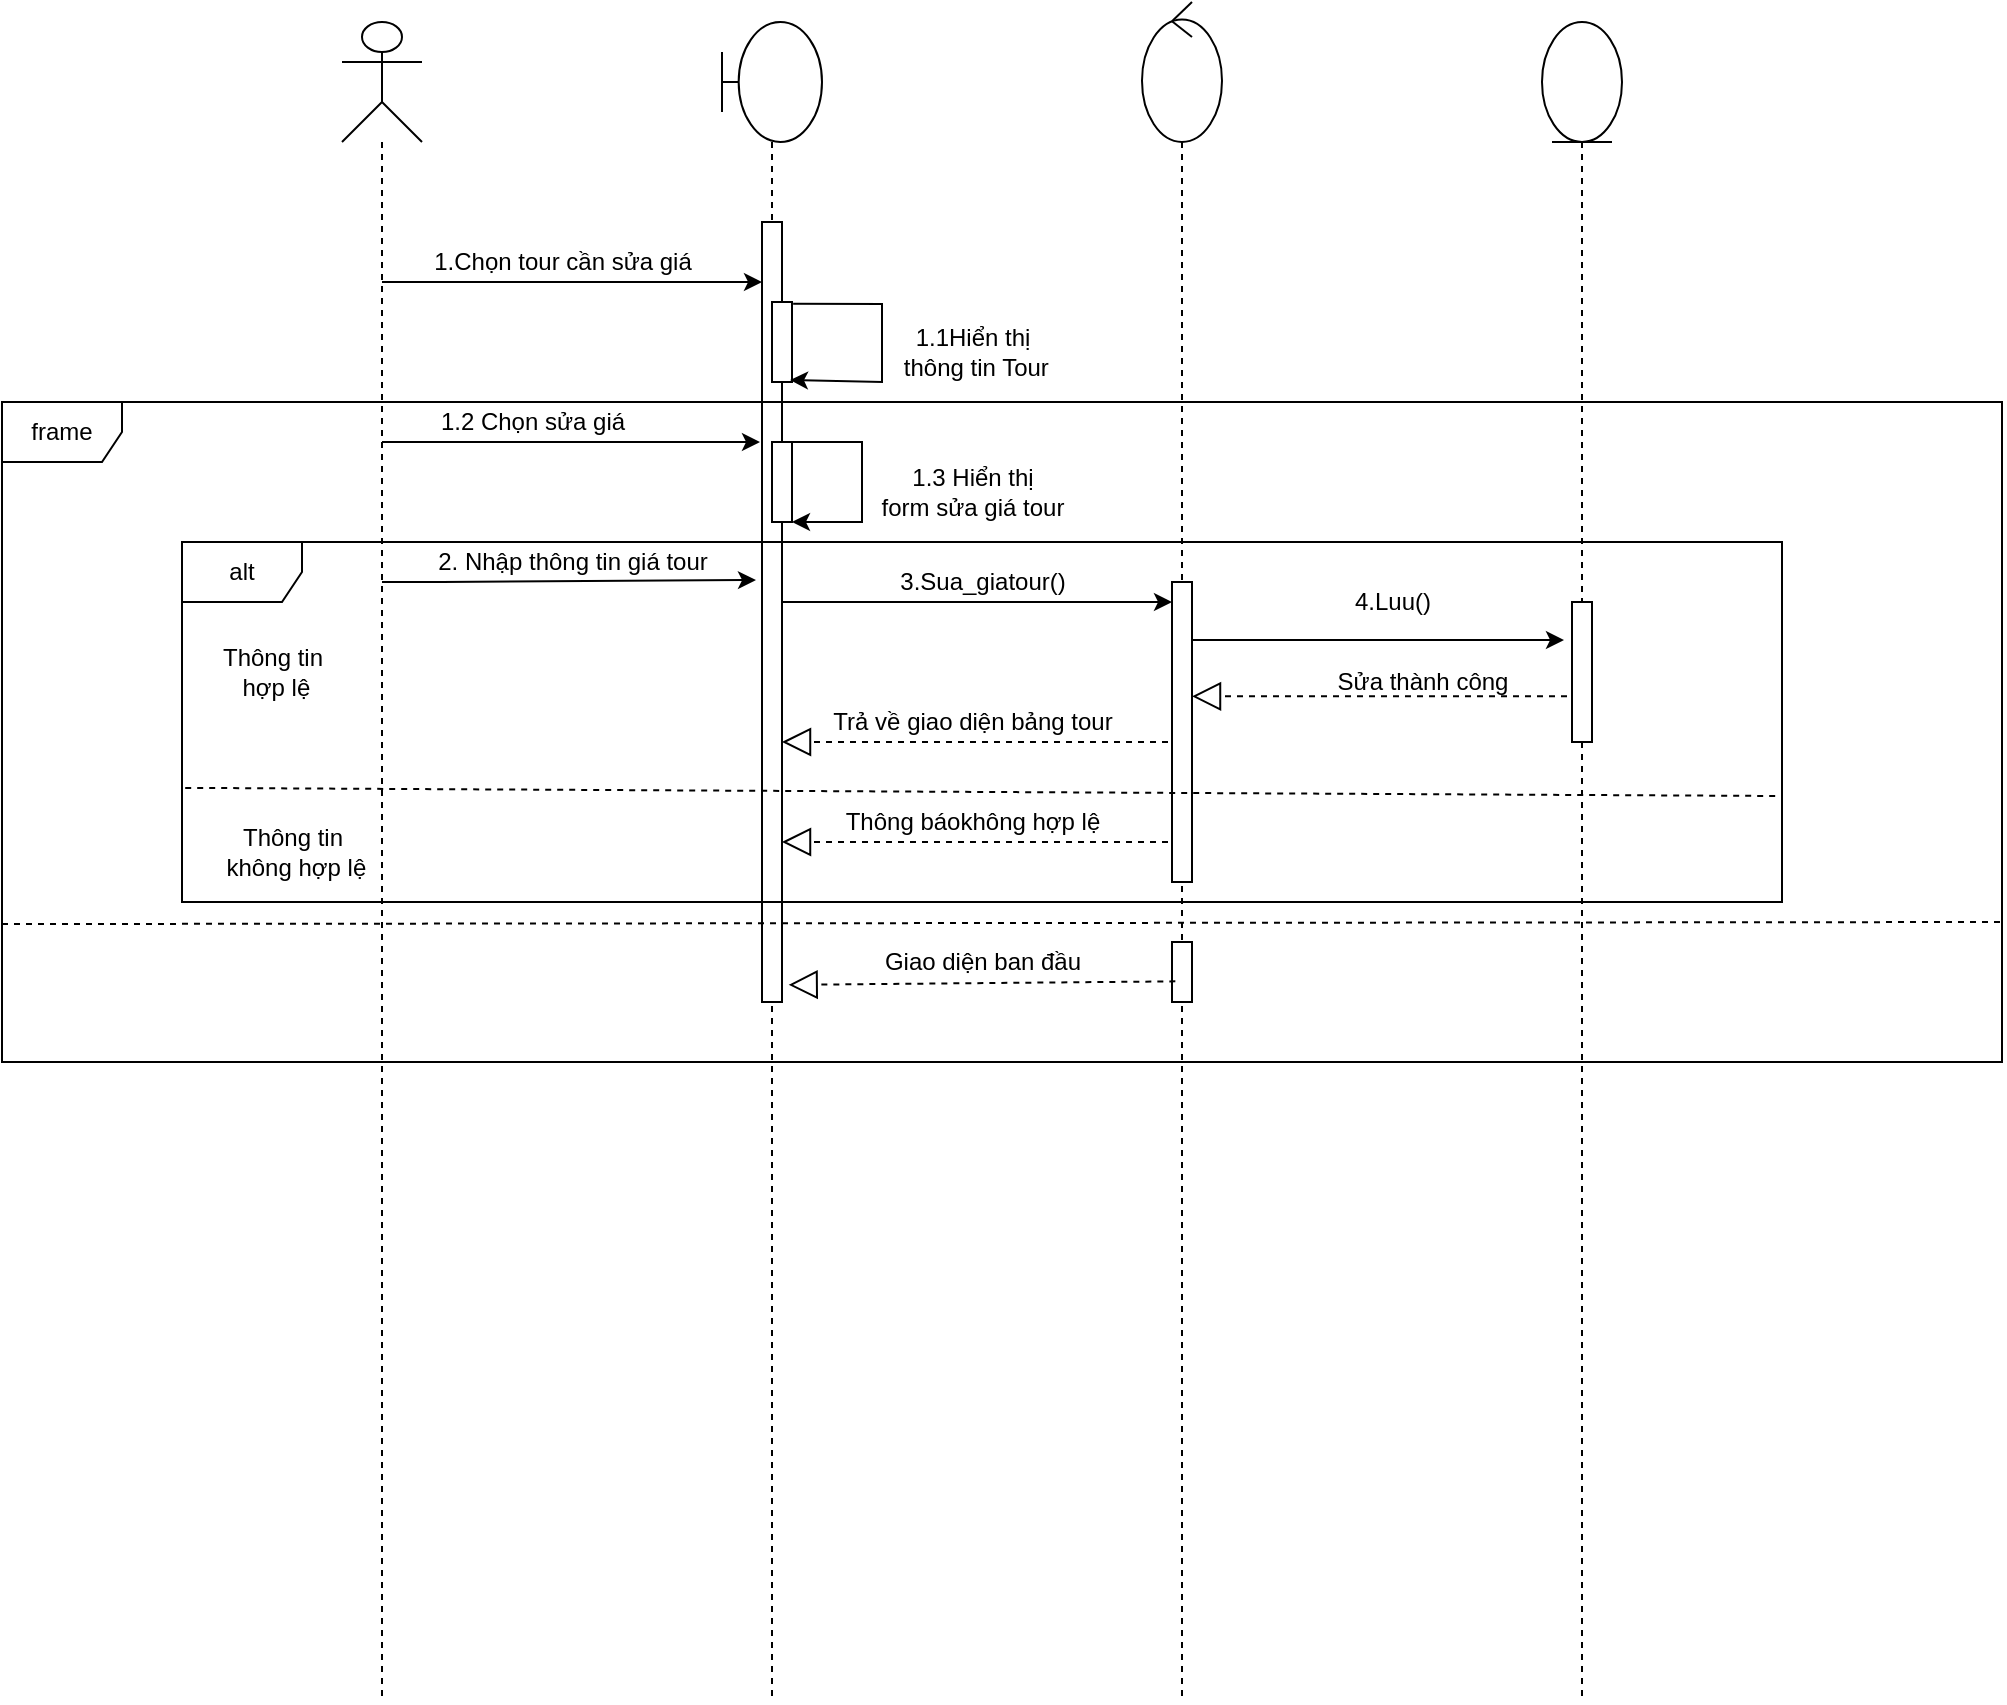 <mxfile version="14.4.3" type="device"><diagram id="2lqsoW5BkfzF8atOeERj" name="Page-1"><mxGraphModel dx="2067" dy="706" grid="1" gridSize="10" guides="1" tooltips="1" connect="1" arrows="1" fold="1" page="1" pageScale="1" pageWidth="850" pageHeight="1100" math="0" shadow="0"><root><mxCell id="0"/><mxCell id="1" parent="0"/><mxCell id="T7bo3PKbaoeqyvtfbfqU-1" value="" style="shape=umlLifeline;participant=umlActor;perimeter=lifelinePerimeter;whiteSpace=wrap;html=1;container=1;collapsible=0;recursiveResize=0;verticalAlign=top;spacingTop=36;outlineConnect=0;size=60;" vertex="1" parent="1"><mxGeometry x="120" y="40" width="40" height="840" as="geometry"/></mxCell><mxCell id="T7bo3PKbaoeqyvtfbfqU-2" value="" style="shape=umlLifeline;participant=umlBoundary;perimeter=lifelinePerimeter;whiteSpace=wrap;html=1;container=1;collapsible=0;recursiveResize=0;verticalAlign=top;spacingTop=36;outlineConnect=0;size=60;" vertex="1" parent="1"><mxGeometry x="310" y="40" width="50" height="840" as="geometry"/></mxCell><mxCell id="T7bo3PKbaoeqyvtfbfqU-6" value="" style="html=1;points=[];perimeter=orthogonalPerimeter;" vertex="1" parent="T7bo3PKbaoeqyvtfbfqU-2"><mxGeometry x="20" y="100" width="10" height="390" as="geometry"/></mxCell><mxCell id="T7bo3PKbaoeqyvtfbfqU-8" value="" style="html=1;points=[];perimeter=orthogonalPerimeter;" vertex="1" parent="T7bo3PKbaoeqyvtfbfqU-2"><mxGeometry x="25" y="140" width="10" height="40" as="geometry"/></mxCell><mxCell id="T7bo3PKbaoeqyvtfbfqU-9" value="" style="endArrow=classic;html=1;exitX=1.057;exitY=0.021;exitDx=0;exitDy=0;exitPerimeter=0;rounded=0;" edge="1" parent="T7bo3PKbaoeqyvtfbfqU-2" source="T7bo3PKbaoeqyvtfbfqU-8"><mxGeometry width="50" height="50" relative="1" as="geometry"><mxPoint x="70" y="240" as="sourcePoint"/><mxPoint x="34" y="179" as="targetPoint"/><Array as="points"><mxPoint x="80" y="141"/><mxPoint x="80" y="180"/></Array></mxGeometry></mxCell><mxCell id="T7bo3PKbaoeqyvtfbfqU-13" value="" style="html=1;points=[];perimeter=orthogonalPerimeter;" vertex="1" parent="T7bo3PKbaoeqyvtfbfqU-2"><mxGeometry x="25" y="210" width="10" height="40" as="geometry"/></mxCell><mxCell id="T7bo3PKbaoeqyvtfbfqU-14" value="" style="endArrow=classic;html=1;exitX=0.771;exitY=0;exitDx=0;exitDy=0;exitPerimeter=0;entryX=1;entryY=1;entryDx=0;entryDy=0;entryPerimeter=0;rounded=0;" edge="1" parent="T7bo3PKbaoeqyvtfbfqU-2" source="T7bo3PKbaoeqyvtfbfqU-13" target="T7bo3PKbaoeqyvtfbfqU-13"><mxGeometry width="50" height="50" relative="1" as="geometry"><mxPoint x="60" y="320" as="sourcePoint"/><mxPoint x="70" y="280" as="targetPoint"/><Array as="points"><mxPoint x="70" y="210"/><mxPoint x="70" y="250"/></Array></mxGeometry></mxCell><mxCell id="T7bo3PKbaoeqyvtfbfqU-3" value="" style="shape=umlLifeline;participant=umlControl;perimeter=lifelinePerimeter;whiteSpace=wrap;html=1;container=1;collapsible=0;recursiveResize=0;verticalAlign=top;spacingTop=36;outlineConnect=0;size=70;" vertex="1" parent="1"><mxGeometry x="520" y="30" width="40" height="850" as="geometry"/></mxCell><mxCell id="T7bo3PKbaoeqyvtfbfqU-19" value="" style="html=1;points=[];perimeter=orthogonalPerimeter;" vertex="1" parent="T7bo3PKbaoeqyvtfbfqU-3"><mxGeometry x="15" y="290" width="10" height="150" as="geometry"/></mxCell><mxCell id="T7bo3PKbaoeqyvtfbfqU-30" value="" style="html=1;points=[];perimeter=orthogonalPerimeter;" vertex="1" parent="T7bo3PKbaoeqyvtfbfqU-3"><mxGeometry x="15" y="470" width="10" height="30" as="geometry"/></mxCell><mxCell id="T7bo3PKbaoeqyvtfbfqU-4" value="" style="shape=umlLifeline;participant=umlEntity;perimeter=lifelinePerimeter;whiteSpace=wrap;html=1;container=1;collapsible=0;recursiveResize=0;verticalAlign=top;spacingTop=36;outlineConnect=0;size=60;" vertex="1" parent="1"><mxGeometry x="720" y="40" width="40" height="840" as="geometry"/></mxCell><mxCell id="T7bo3PKbaoeqyvtfbfqU-23" value="" style="html=1;points=[];perimeter=orthogonalPerimeter;" vertex="1" parent="T7bo3PKbaoeqyvtfbfqU-4"><mxGeometry x="15" y="290" width="10" height="70" as="geometry"/></mxCell><mxCell id="T7bo3PKbaoeqyvtfbfqU-5" value="" style="endArrow=classic;html=1;" edge="1" parent="1" source="T7bo3PKbaoeqyvtfbfqU-1"><mxGeometry width="50" height="50" relative="1" as="geometry"><mxPoint x="400" y="380" as="sourcePoint"/><mxPoint x="330" y="170" as="targetPoint"/><Array as="points"><mxPoint x="270" y="170"/></Array></mxGeometry></mxCell><mxCell id="T7bo3PKbaoeqyvtfbfqU-7" value="1.Chọn tour cần sửa giá" style="text;html=1;align=center;verticalAlign=middle;resizable=0;points=[];autosize=1;" vertex="1" parent="1"><mxGeometry x="160" y="150" width="140" height="20" as="geometry"/></mxCell><mxCell id="T7bo3PKbaoeqyvtfbfqU-10" value="1.1Hiển thị&lt;br&gt;&amp;nbsp;thông tin Tour" style="text;html=1;align=center;verticalAlign=middle;resizable=0;points=[];autosize=1;" vertex="1" parent="1"><mxGeometry x="390" y="190" width="90" height="30" as="geometry"/></mxCell><mxCell id="T7bo3PKbaoeqyvtfbfqU-11" value="" style="endArrow=classic;html=1;" edge="1" parent="1" source="T7bo3PKbaoeqyvtfbfqU-1"><mxGeometry width="50" height="50" relative="1" as="geometry"><mxPoint x="140" y="241" as="sourcePoint"/><mxPoint x="329" y="250" as="targetPoint"/></mxGeometry></mxCell><mxCell id="T7bo3PKbaoeqyvtfbfqU-12" value="1.2 Chọn sửa giá" style="text;html=1;align=center;verticalAlign=middle;resizable=0;points=[];autosize=1;" vertex="1" parent="1"><mxGeometry x="160" y="230" width="110" height="20" as="geometry"/></mxCell><mxCell id="T7bo3PKbaoeqyvtfbfqU-15" value="1.3 Hiển thị &lt;br&gt;form sửa giá tour" style="text;html=1;align=center;verticalAlign=middle;resizable=0;points=[];autosize=1;" vertex="1" parent="1"><mxGeometry x="380" y="260" width="110" height="30" as="geometry"/></mxCell><mxCell id="T7bo3PKbaoeqyvtfbfqU-16" value="" style="endArrow=classic;html=1;" edge="1" parent="1" source="T7bo3PKbaoeqyvtfbfqU-1"><mxGeometry width="50" height="50" relative="1" as="geometry"><mxPoint x="250" y="410" as="sourcePoint"/><mxPoint x="327" y="319" as="targetPoint"/><Array as="points"><mxPoint x="160" y="320"/></Array></mxGeometry></mxCell><mxCell id="T7bo3PKbaoeqyvtfbfqU-17" value="2. Nhập thông tin giá tour" style="text;html=1;align=center;verticalAlign=middle;resizable=0;points=[];autosize=1;" vertex="1" parent="1"><mxGeometry x="160" y="300" width="150" height="20" as="geometry"/></mxCell><mxCell id="T7bo3PKbaoeqyvtfbfqU-18" value="" style="endArrow=classic;html=1;" edge="1" parent="1" source="T7bo3PKbaoeqyvtfbfqU-6" target="T7bo3PKbaoeqyvtfbfqU-19"><mxGeometry width="50" height="50" relative="1" as="geometry"><mxPoint x="270" y="350" as="sourcePoint"/><mxPoint x="320" y="300" as="targetPoint"/><Array as="points"><mxPoint x="520" y="330"/></Array></mxGeometry></mxCell><mxCell id="T7bo3PKbaoeqyvtfbfqU-21" value="3.Sua_giatour()" style="text;html=1;align=center;verticalAlign=middle;resizable=0;points=[];autosize=1;" vertex="1" parent="1"><mxGeometry x="390" y="310" width="100" height="20" as="geometry"/></mxCell><mxCell id="T7bo3PKbaoeqyvtfbfqU-22" value="" style="endArrow=classic;html=1;" edge="1" parent="1" source="T7bo3PKbaoeqyvtfbfqU-19"><mxGeometry width="50" height="50" relative="1" as="geometry"><mxPoint x="370" y="390" as="sourcePoint"/><mxPoint x="731" y="349" as="targetPoint"/></mxGeometry></mxCell><mxCell id="T7bo3PKbaoeqyvtfbfqU-24" value="4.Luu()" style="text;html=1;align=center;verticalAlign=middle;resizable=0;points=[];autosize=1;" vertex="1" parent="1"><mxGeometry x="620" y="320" width="50" height="20" as="geometry"/></mxCell><mxCell id="T7bo3PKbaoeqyvtfbfqU-25" value="" style="endArrow=block;dashed=1;endFill=0;endSize=12;html=1;exitX=-0.25;exitY=0.674;exitDx=0;exitDy=0;exitPerimeter=0;" edge="1" parent="1" source="T7bo3PKbaoeqyvtfbfqU-23" target="T7bo3PKbaoeqyvtfbfqU-19"><mxGeometry width="160" relative="1" as="geometry"><mxPoint x="737" y="375" as="sourcePoint"/><mxPoint x="470" y="450" as="targetPoint"/></mxGeometry></mxCell><mxCell id="T7bo3PKbaoeqyvtfbfqU-26" value="Sửa thành công" style="text;html=1;align=center;verticalAlign=middle;resizable=0;points=[];autosize=1;" vertex="1" parent="1"><mxGeometry x="610" y="360" width="100" height="20" as="geometry"/></mxCell><mxCell id="T7bo3PKbaoeqyvtfbfqU-28" value="" style="endArrow=block;dashed=1;endFill=0;endSize=12;html=1;" edge="1" parent="1"><mxGeometry width="160" relative="1" as="geometry"><mxPoint x="533" y="400" as="sourcePoint"/><mxPoint x="340" y="400" as="targetPoint"/></mxGeometry></mxCell><mxCell id="T7bo3PKbaoeqyvtfbfqU-29" value="Trả về giao diện bảng tour" style="text;html=1;align=center;verticalAlign=middle;resizable=0;points=[];autosize=1;" vertex="1" parent="1"><mxGeometry x="355" y="380" width="160" height="20" as="geometry"/></mxCell><mxCell id="T7bo3PKbaoeqyvtfbfqU-31" value="" style="endArrow=block;dashed=1;endFill=0;endSize=12;html=1;" edge="1" parent="1" target="T7bo3PKbaoeqyvtfbfqU-6"><mxGeometry width="160" relative="1" as="geometry"><mxPoint x="533" y="450" as="sourcePoint"/><mxPoint x="440" y="430" as="targetPoint"/></mxGeometry></mxCell><mxCell id="T7bo3PKbaoeqyvtfbfqU-32" value="Thông báokhông hợp lệ" style="text;html=1;align=center;verticalAlign=middle;resizable=0;points=[];autosize=1;" vertex="1" parent="1"><mxGeometry x="365" y="430" width="140" height="20" as="geometry"/></mxCell><mxCell id="T7bo3PKbaoeqyvtfbfqU-33" value="alt" style="shape=umlFrame;whiteSpace=wrap;html=1;" vertex="1" parent="1"><mxGeometry x="40" y="300" width="800" height="180" as="geometry"/></mxCell><mxCell id="T7bo3PKbaoeqyvtfbfqU-35" value="" style="endArrow=block;dashed=1;endFill=0;endSize=12;html=1;exitX=0.167;exitY=0.656;exitDx=0;exitDy=0;exitPerimeter=0;entryX=1.333;entryY=0.978;entryDx=0;entryDy=0;entryPerimeter=0;" edge="1" parent="1" source="T7bo3PKbaoeqyvtfbfqU-30" target="T7bo3PKbaoeqyvtfbfqU-6"><mxGeometry width="160" relative="1" as="geometry"><mxPoint x="532" y="512" as="sourcePoint"/><mxPoint x="344" y="520" as="targetPoint"/></mxGeometry></mxCell><mxCell id="T7bo3PKbaoeqyvtfbfqU-36" value="Giao diện ban đầu" style="text;html=1;align=center;verticalAlign=middle;resizable=0;points=[];autosize=1;" vertex="1" parent="1"><mxGeometry x="385" y="500" width="110" height="20" as="geometry"/></mxCell><mxCell id="T7bo3PKbaoeqyvtfbfqU-37" value="Thông tin&lt;br&gt;&amp;nbsp;hợp lệ" style="text;html=1;align=center;verticalAlign=middle;resizable=0;points=[];autosize=1;" vertex="1" parent="1"><mxGeometry x="50" y="350" width="70" height="30" as="geometry"/></mxCell><mxCell id="T7bo3PKbaoeqyvtfbfqU-38" value="Thông tin&lt;br&gt;&amp;nbsp;không hợp lệ" style="text;html=1;align=center;verticalAlign=middle;resizable=0;points=[];autosize=1;" vertex="1" parent="1"><mxGeometry x="50" y="440" width="90" height="30" as="geometry"/></mxCell><mxCell id="T7bo3PKbaoeqyvtfbfqU-39" value="" style="endArrow=none;dashed=1;html=1;exitX=0.002;exitY=0.683;exitDx=0;exitDy=0;exitPerimeter=0;" edge="1" parent="1" source="T7bo3PKbaoeqyvtfbfqU-33"><mxGeometry width="50" height="50" relative="1" as="geometry"><mxPoint x="300" y="360" as="sourcePoint"/><mxPoint x="839" y="427" as="targetPoint"/></mxGeometry></mxCell><mxCell id="T7bo3PKbaoeqyvtfbfqU-40" value="frame" style="shape=umlFrame;whiteSpace=wrap;html=1;" vertex="1" parent="1"><mxGeometry x="-50" y="230" width="1000" height="330" as="geometry"/></mxCell><mxCell id="T7bo3PKbaoeqyvtfbfqU-41" value="" style="endArrow=none;dashed=1;html=1;exitX=0;exitY=0.791;exitDx=0;exitDy=0;exitPerimeter=0;" edge="1" parent="1" source="T7bo3PKbaoeqyvtfbfqU-40"><mxGeometry width="50" height="50" relative="1" as="geometry"><mxPoint x="-54" y="490" as="sourcePoint"/><mxPoint x="950" y="490" as="targetPoint"/></mxGeometry></mxCell></root></mxGraphModel></diagram></mxfile>